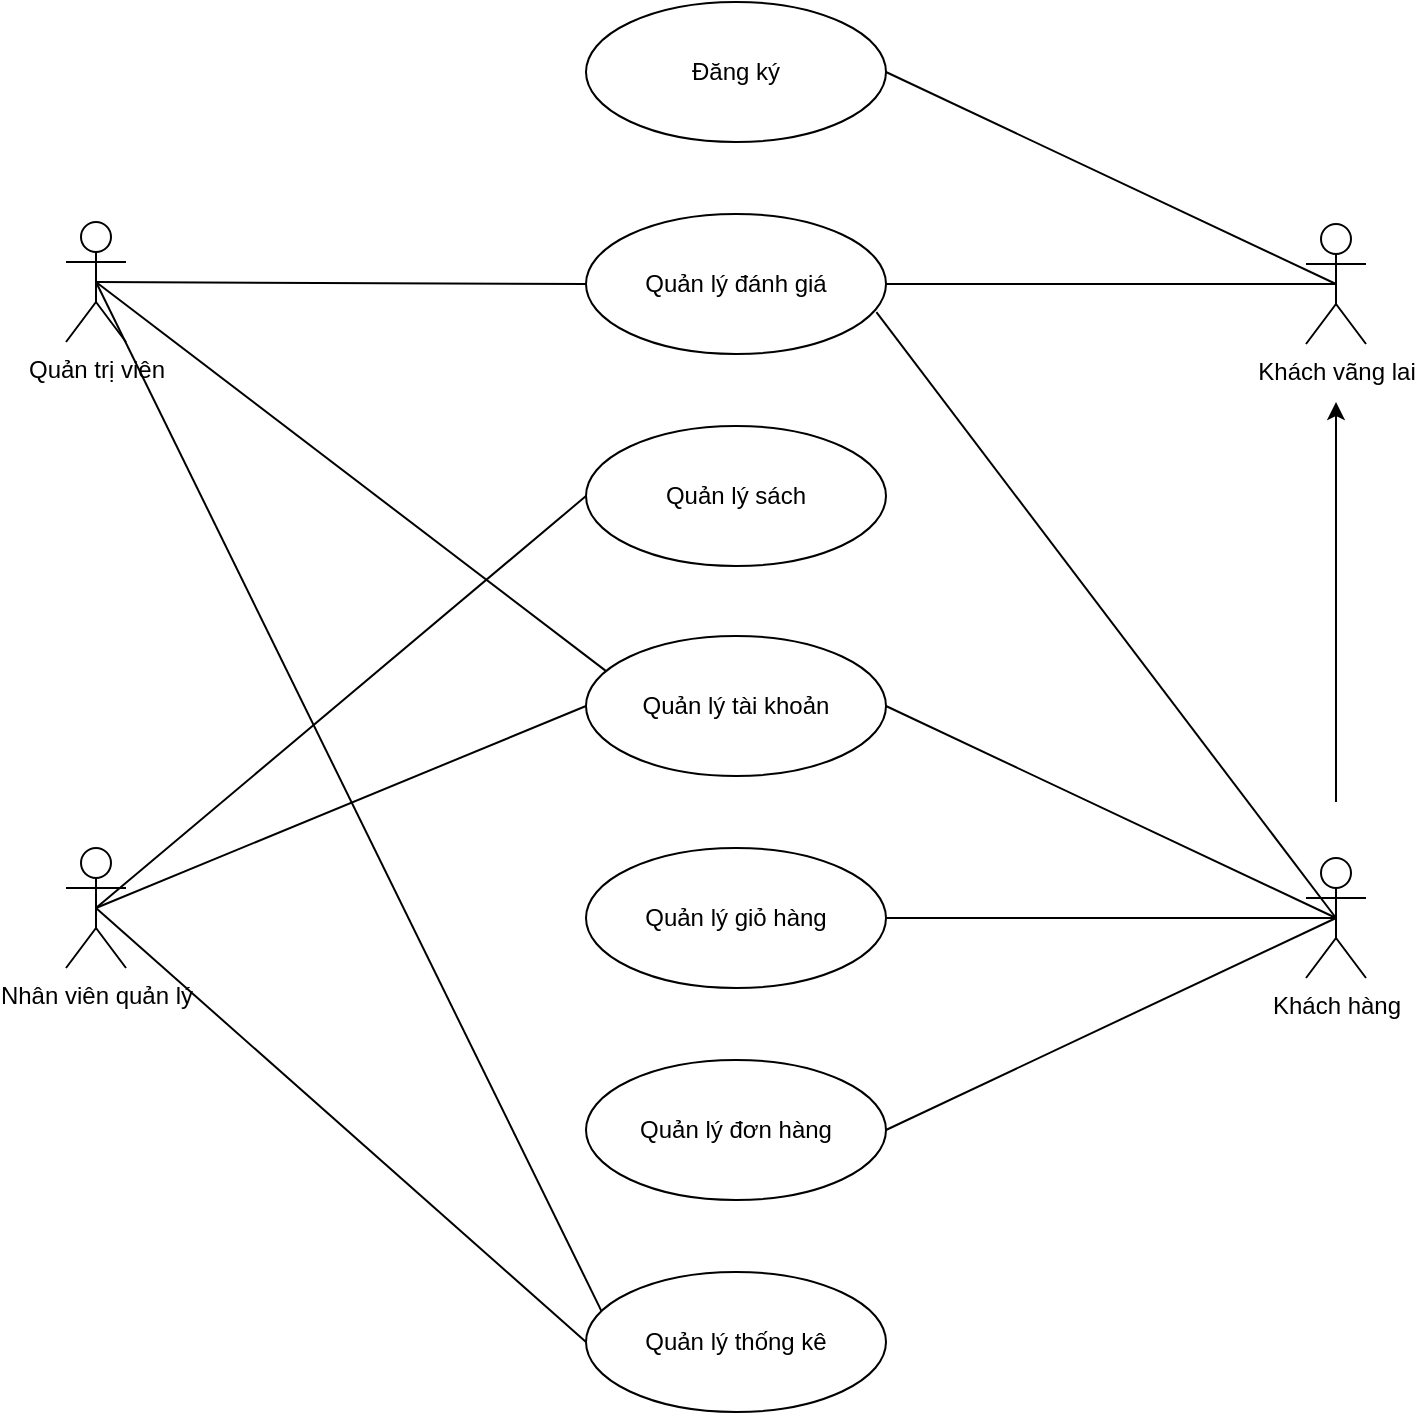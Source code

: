 <mxfile version="24.0.2" type="github">
  <diagram name="Trang-1" id="imyDnJczysFpG-U4gy_G">
    <mxGraphModel dx="1938" dy="1153" grid="1" gridSize="10" guides="1" tooltips="1" connect="1" arrows="1" fold="1" page="1" pageScale="1" pageWidth="827" pageHeight="1169" math="0" shadow="0">
      <root>
        <mxCell id="0" />
        <mxCell id="1" parent="0" />
        <mxCell id="ivvDZkS--T4yUVukaCIi-1" value="Khách vãng lai" style="shape=umlActor;verticalLabelPosition=bottom;verticalAlign=top;html=1;outlineConnect=0;" vertex="1" parent="1">
          <mxGeometry x="720" y="271" width="30" height="60" as="geometry" />
        </mxCell>
        <mxCell id="ivvDZkS--T4yUVukaCIi-2" value="Khách hàng&lt;div&gt;&lt;br&gt;&lt;/div&gt;" style="shape=umlActor;verticalLabelPosition=bottom;verticalAlign=top;html=1;outlineConnect=0;" vertex="1" parent="1">
          <mxGeometry x="720" y="588" width="30" height="60" as="geometry" />
        </mxCell>
        <mxCell id="ivvDZkS--T4yUVukaCIi-4" value="Quản trị viên" style="shape=umlActor;verticalLabelPosition=bottom;verticalAlign=top;html=1;outlineConnect=0;" vertex="1" parent="1">
          <mxGeometry x="100" y="270" width="30" height="60" as="geometry" />
        </mxCell>
        <mxCell id="ivvDZkS--T4yUVukaCIi-5" value="Đăng ký" style="ellipse;whiteSpace=wrap;html=1;" vertex="1" parent="1">
          <mxGeometry x="360" y="160" width="150" height="70" as="geometry" />
        </mxCell>
        <mxCell id="ivvDZkS--T4yUVukaCIi-6" value="Quản lý tài khoản" style="ellipse;whiteSpace=wrap;html=1;" vertex="1" parent="1">
          <mxGeometry x="360" y="477" width="150" height="70" as="geometry" />
        </mxCell>
        <mxCell id="ivvDZkS--T4yUVukaCIi-7" value="Quản lý giỏ hàng" style="ellipse;whiteSpace=wrap;html=1;" vertex="1" parent="1">
          <mxGeometry x="360" y="583" width="150" height="70" as="geometry" />
        </mxCell>
        <mxCell id="ivvDZkS--T4yUVukaCIi-8" value="Quản lý đơn hàng" style="ellipse;whiteSpace=wrap;html=1;" vertex="1" parent="1">
          <mxGeometry x="360" y="689" width="150" height="70" as="geometry" />
        </mxCell>
        <mxCell id="ivvDZkS--T4yUVukaCIi-9" value="Quản lý thống kê" style="ellipse;whiteSpace=wrap;html=1;" vertex="1" parent="1">
          <mxGeometry x="360" y="795" width="150" height="70" as="geometry" />
        </mxCell>
        <mxCell id="ivvDZkS--T4yUVukaCIi-10" value="Quản lý sách" style="ellipse;whiteSpace=wrap;html=1;" vertex="1" parent="1">
          <mxGeometry x="360" y="372" width="150" height="70" as="geometry" />
        </mxCell>
        <mxCell id="ivvDZkS--T4yUVukaCIi-11" value="Quản lý đánh giá" style="ellipse;whiteSpace=wrap;html=1;" vertex="1" parent="1">
          <mxGeometry x="360" y="266" width="150" height="70" as="geometry" />
        </mxCell>
        <mxCell id="ivvDZkS--T4yUVukaCIi-12" value="" style="endArrow=none;html=1;rounded=0;exitX=0.5;exitY=0.5;exitDx=0;exitDy=0;exitPerimeter=0;entryX=1;entryY=0.5;entryDx=0;entryDy=0;" edge="1" parent="1" source="ivvDZkS--T4yUVukaCIi-1" target="ivvDZkS--T4yUVukaCIi-5">
          <mxGeometry width="50" height="50" relative="1" as="geometry">
            <mxPoint x="350" y="490" as="sourcePoint" />
            <mxPoint x="430" y="460" as="targetPoint" />
          </mxGeometry>
        </mxCell>
        <mxCell id="ivvDZkS--T4yUVukaCIi-13" value="" style="endArrow=none;html=1;rounded=0;exitX=0.5;exitY=0.5;exitDx=0;exitDy=0;exitPerimeter=0;entryX=1;entryY=0.5;entryDx=0;entryDy=0;" edge="1" parent="1" source="ivvDZkS--T4yUVukaCIi-2" target="ivvDZkS--T4yUVukaCIi-7">
          <mxGeometry width="50" height="50" relative="1" as="geometry">
            <mxPoint x="380" y="510" as="sourcePoint" />
            <mxPoint x="430" y="460" as="targetPoint" />
          </mxGeometry>
        </mxCell>
        <mxCell id="ivvDZkS--T4yUVukaCIi-30" value="Nhân viên quản lý" style="shape=umlActor;verticalLabelPosition=bottom;verticalAlign=top;html=1;outlineConnect=0;" vertex="1" parent="1">
          <mxGeometry x="100" y="583" width="30" height="60" as="geometry" />
        </mxCell>
        <mxCell id="ivvDZkS--T4yUVukaCIi-34" style="edgeStyle=orthogonalEdgeStyle;rounded=0;orthogonalLoop=1;jettySize=auto;html=1;" edge="1" parent="1">
          <mxGeometry relative="1" as="geometry">
            <mxPoint x="735" y="560" as="sourcePoint" />
            <mxPoint x="735" y="360" as="targetPoint" />
          </mxGeometry>
        </mxCell>
        <mxCell id="ivvDZkS--T4yUVukaCIi-35" value="" style="endArrow=none;html=1;rounded=0;exitX=1;exitY=0.5;exitDx=0;exitDy=0;entryX=0.5;entryY=0.5;entryDx=0;entryDy=0;entryPerimeter=0;" edge="1" parent="1" source="ivvDZkS--T4yUVukaCIi-11" target="ivvDZkS--T4yUVukaCIi-1">
          <mxGeometry width="50" height="50" relative="1" as="geometry">
            <mxPoint x="420" y="480" as="sourcePoint" />
            <mxPoint x="470" y="430" as="targetPoint" />
          </mxGeometry>
        </mxCell>
        <mxCell id="ivvDZkS--T4yUVukaCIi-36" value="" style="endArrow=none;html=1;rounded=0;exitX=0.5;exitY=0.5;exitDx=0;exitDy=0;exitPerimeter=0;entryX=0;entryY=0.5;entryDx=0;entryDy=0;" edge="1" parent="1" source="ivvDZkS--T4yUVukaCIi-4" target="ivvDZkS--T4yUVukaCIi-11">
          <mxGeometry width="50" height="50" relative="1" as="geometry">
            <mxPoint x="420" y="480" as="sourcePoint" />
            <mxPoint x="470" y="430" as="targetPoint" />
          </mxGeometry>
        </mxCell>
        <mxCell id="ivvDZkS--T4yUVukaCIi-37" value="" style="endArrow=none;html=1;rounded=0;exitX=0.968;exitY=0.701;exitDx=0;exitDy=0;exitPerimeter=0;entryX=0.5;entryY=0.5;entryDx=0;entryDy=0;entryPerimeter=0;" edge="1" parent="1" source="ivvDZkS--T4yUVukaCIi-11" target="ivvDZkS--T4yUVukaCIi-2">
          <mxGeometry width="50" height="50" relative="1" as="geometry">
            <mxPoint x="115" y="470" as="sourcePoint" />
            <mxPoint x="360" y="471" as="targetPoint" />
          </mxGeometry>
        </mxCell>
        <mxCell id="ivvDZkS--T4yUVukaCIi-38" value="" style="endArrow=none;html=1;rounded=0;entryX=0.5;entryY=0.5;entryDx=0;entryDy=0;entryPerimeter=0;exitX=1;exitY=0.5;exitDx=0;exitDy=0;" edge="1" parent="1" source="ivvDZkS--T4yUVukaCIi-8" target="ivvDZkS--T4yUVukaCIi-2">
          <mxGeometry width="50" height="50" relative="1" as="geometry">
            <mxPoint x="410" y="650" as="sourcePoint" />
            <mxPoint x="460" y="600" as="targetPoint" />
          </mxGeometry>
        </mxCell>
        <mxCell id="ivvDZkS--T4yUVukaCIi-39" value="" style="endArrow=none;html=1;rounded=0;exitX=1;exitY=0.5;exitDx=0;exitDy=0;entryX=0.5;entryY=0.5;entryDx=0;entryDy=0;entryPerimeter=0;" edge="1" parent="1" source="ivvDZkS--T4yUVukaCIi-6" target="ivvDZkS--T4yUVukaCIi-2">
          <mxGeometry width="50" height="50" relative="1" as="geometry">
            <mxPoint x="135" y="320" as="sourcePoint" />
            <mxPoint x="380" y="321" as="targetPoint" />
          </mxGeometry>
        </mxCell>
        <mxCell id="ivvDZkS--T4yUVukaCIi-40" value="" style="endArrow=none;html=1;rounded=0;exitX=0.5;exitY=0.5;exitDx=0;exitDy=0;exitPerimeter=0;entryX=0;entryY=0.5;entryDx=0;entryDy=0;" edge="1" parent="1" source="ivvDZkS--T4yUVukaCIi-30" target="ivvDZkS--T4yUVukaCIi-6">
          <mxGeometry width="50" height="50" relative="1" as="geometry">
            <mxPoint x="380" y="630" as="sourcePoint" />
            <mxPoint x="430" y="580" as="targetPoint" />
          </mxGeometry>
        </mxCell>
        <mxCell id="ivvDZkS--T4yUVukaCIi-41" value="" style="endArrow=none;html=1;rounded=0;exitX=0.5;exitY=0.5;exitDx=0;exitDy=0;exitPerimeter=0;entryX=0;entryY=0.5;entryDx=0;entryDy=0;" edge="1" parent="1" source="ivvDZkS--T4yUVukaCIi-30" target="ivvDZkS--T4yUVukaCIi-10">
          <mxGeometry width="50" height="50" relative="1" as="geometry">
            <mxPoint x="145" y="330" as="sourcePoint" />
            <mxPoint x="390" y="331" as="targetPoint" />
          </mxGeometry>
        </mxCell>
        <mxCell id="ivvDZkS--T4yUVukaCIi-42" value="" style="endArrow=none;html=1;rounded=0;exitX=0.5;exitY=0.5;exitDx=0;exitDy=0;exitPerimeter=0;entryX=0.066;entryY=0.249;entryDx=0;entryDy=0;entryPerimeter=0;" edge="1" parent="1" source="ivvDZkS--T4yUVukaCIi-4" target="ivvDZkS--T4yUVukaCIi-6">
          <mxGeometry width="50" height="50" relative="1" as="geometry">
            <mxPoint x="380" y="630" as="sourcePoint" />
            <mxPoint x="430" y="580" as="targetPoint" />
          </mxGeometry>
        </mxCell>
        <mxCell id="ivvDZkS--T4yUVukaCIi-43" value="" style="endArrow=none;html=1;rounded=0;exitX=0.5;exitY=0.5;exitDx=0;exitDy=0;exitPerimeter=0;entryX=0;entryY=0.5;entryDx=0;entryDy=0;" edge="1" parent="1" source="ivvDZkS--T4yUVukaCIi-30" target="ivvDZkS--T4yUVukaCIi-9">
          <mxGeometry width="50" height="50" relative="1" as="geometry">
            <mxPoint x="350" y="700" as="sourcePoint" />
            <mxPoint x="400" y="650" as="targetPoint" />
          </mxGeometry>
        </mxCell>
        <mxCell id="ivvDZkS--T4yUVukaCIi-44" value="" style="endArrow=none;html=1;rounded=0;entryX=0.052;entryY=0.281;entryDx=0;entryDy=0;entryPerimeter=0;exitX=0.5;exitY=0.5;exitDx=0;exitDy=0;exitPerimeter=0;" edge="1" parent="1" source="ivvDZkS--T4yUVukaCIi-4" target="ivvDZkS--T4yUVukaCIi-9">
          <mxGeometry width="50" height="50" relative="1" as="geometry">
            <mxPoint x="240" y="350" as="sourcePoint" />
            <mxPoint x="400" y="341" as="targetPoint" />
          </mxGeometry>
        </mxCell>
      </root>
    </mxGraphModel>
  </diagram>
</mxfile>
